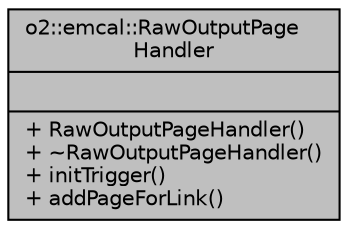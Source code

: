 digraph "o2::emcal::RawOutputPageHandler"
{
 // INTERACTIVE_SVG=YES
  bgcolor="transparent";
  edge [fontname="Helvetica",fontsize="10",labelfontname="Helvetica",labelfontsize="10"];
  node [fontname="Helvetica",fontsize="10",shape=record];
  Node1 [label="{o2::emcal::RawOutputPage\lHandler\n||+ RawOutputPageHandler()\l+ ~RawOutputPageHandler()\l+ initTrigger()\l+ addPageForLink()\l}",height=0.2,width=0.4,color="black", fillcolor="grey75", style="filled", fontcolor="black"];
}
